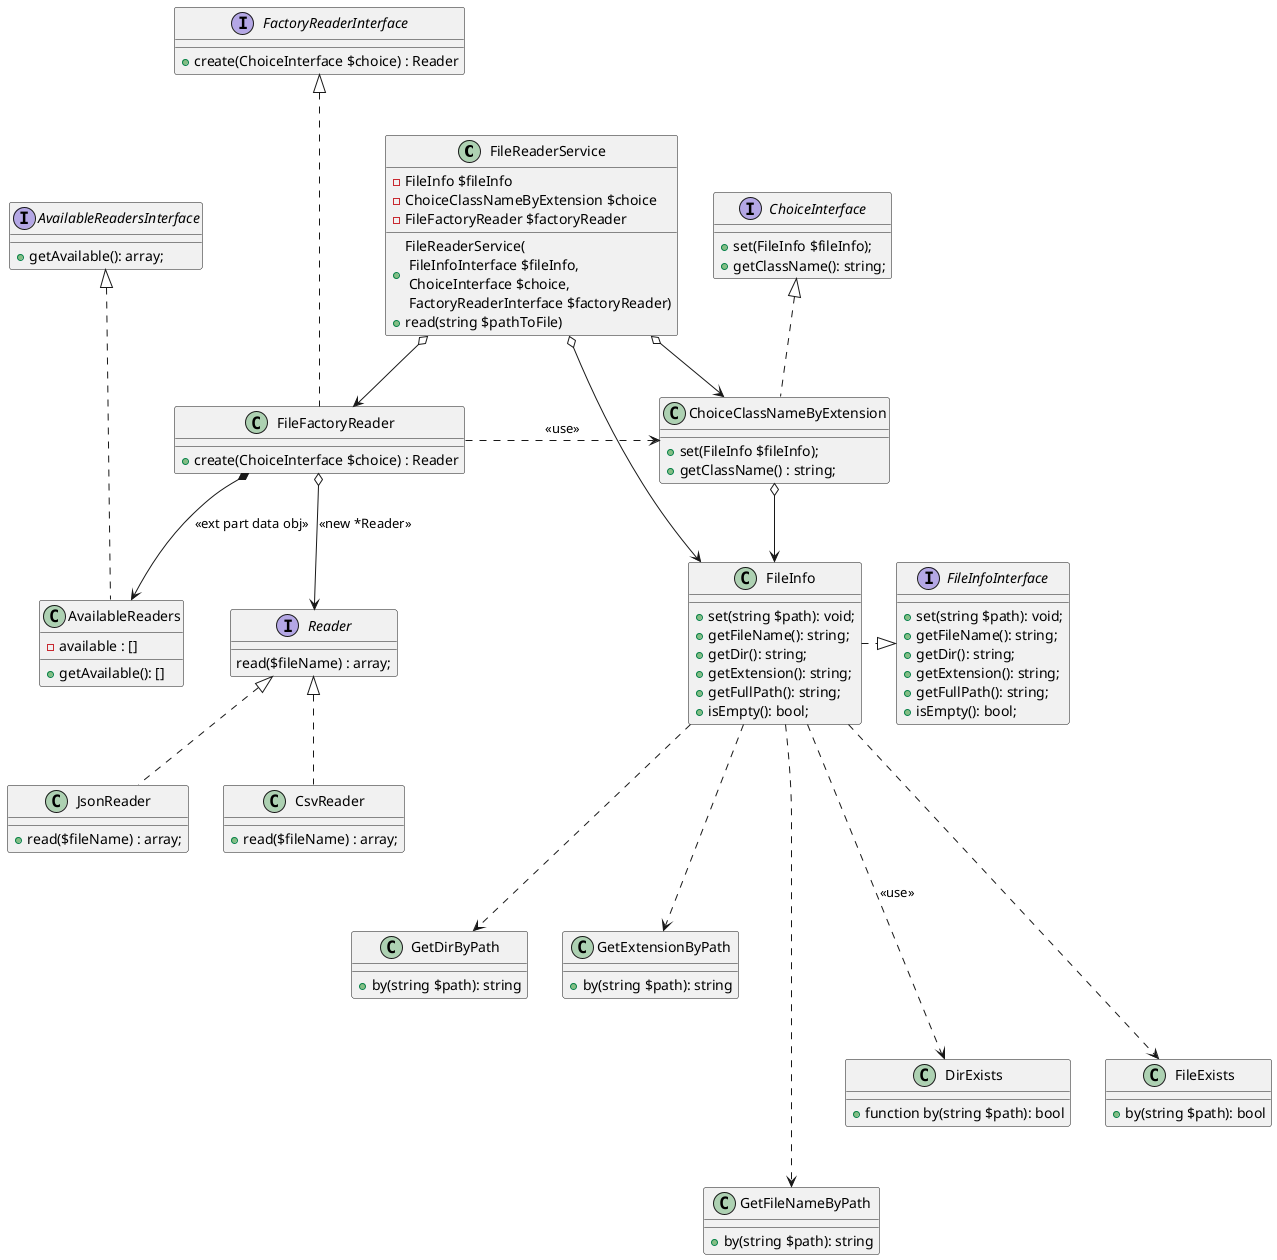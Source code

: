 @startuml
'https://plantuml.com/class-diagram

'Service

class FileReaderService {

    - FileInfo $fileInfo
    - ChoiceClassNameByExtension $choice
    - FileFactoryReader $factoryReader

    + FileReaderService(\n FileInfoInterface $fileInfo,\n ChoiceInterface $choice, \n FactoryReaderInterface $factoryReader)
    + read(string $pathToFile)
}

'// Helper

class DirExists {
    + function by(string $path): bool
}

class FileExists {
    + by(string $path): bool
}

class GetDirByPath {
    + by(string $path): string
}

class GetExtensionByPath {
    + by(string $path): string
}

class GetFileNameByPath {
    + by(string $path): string
}

interface Reader {
    read($fileName) : array;
}
class CsvReader {
    + read($fileName) : array;
}
class JsonReader {
    + read($fileName) : array;
}

interface ChoiceInterface {
    + set(FileInfo $fileInfo);
    + getClassName(): string;
}

class FileInfo {
    + set(string $path): void;
    + getFileName(): string;
    + getDir(): string;
    + getExtension(): string;
    + getFullPath(): string;
    + isEmpty(): bool;
}

class ChoiceClassNameByExtension {
    + set(FileInfo $fileInfo);
    + getClassName() : string;
}

class AvailableReaders {
    - available : []
    + getAvailable(): []
}

interface FactoryReaderInterface {
    + create(ChoiceInterface $choice) : Reader
}

class FileFactoryReader {
    + create(ChoiceInterface $choice) : Reader
}

interface AvailableReadersInterface {
    + getAvailable(): array;
}

interface FileInfoInterface {
    + set(string $path): void;
    + getFileName(): string;
    + getDir(): string;
    + getExtension(): string;
    + getFullPath(): string;
    + isEmpty(): bool;
}

CsvReader -up.|> Reader
JsonReader -up.|> Reader
ChoiceClassNameByExtension -up.|> ChoiceInterface

FileInfo -right..|> FileInfoInterface
AvailableReaders -up..|> AvailableReadersInterface
FileFactoryReader *--> AvailableReaders : <<ext part data obj>>
FileInfo ....> DirExists : <<use>>
FileInfo ....> FileExists
FileInfo ...> GetDirByPath
FileInfo ...> GetExtensionByPath
FileInfo .....> GetFileNameByPath
'// PhpReader\Readers\Reader
ChoiceClassNameByExtension o--> FileInfo
FileFactoryReader -up..|> FactoryReaderInterface
FileFactoryReader o-->Reader : <<new *Reader>>
FileReaderService o--> FileFactoryReader
FileReaderService o--> FileInfo
FileReaderService o--> ChoiceClassNameByExtension
FileFactoryReader -right..> ChoiceClassNameByExtension : <<use>>

@enduml